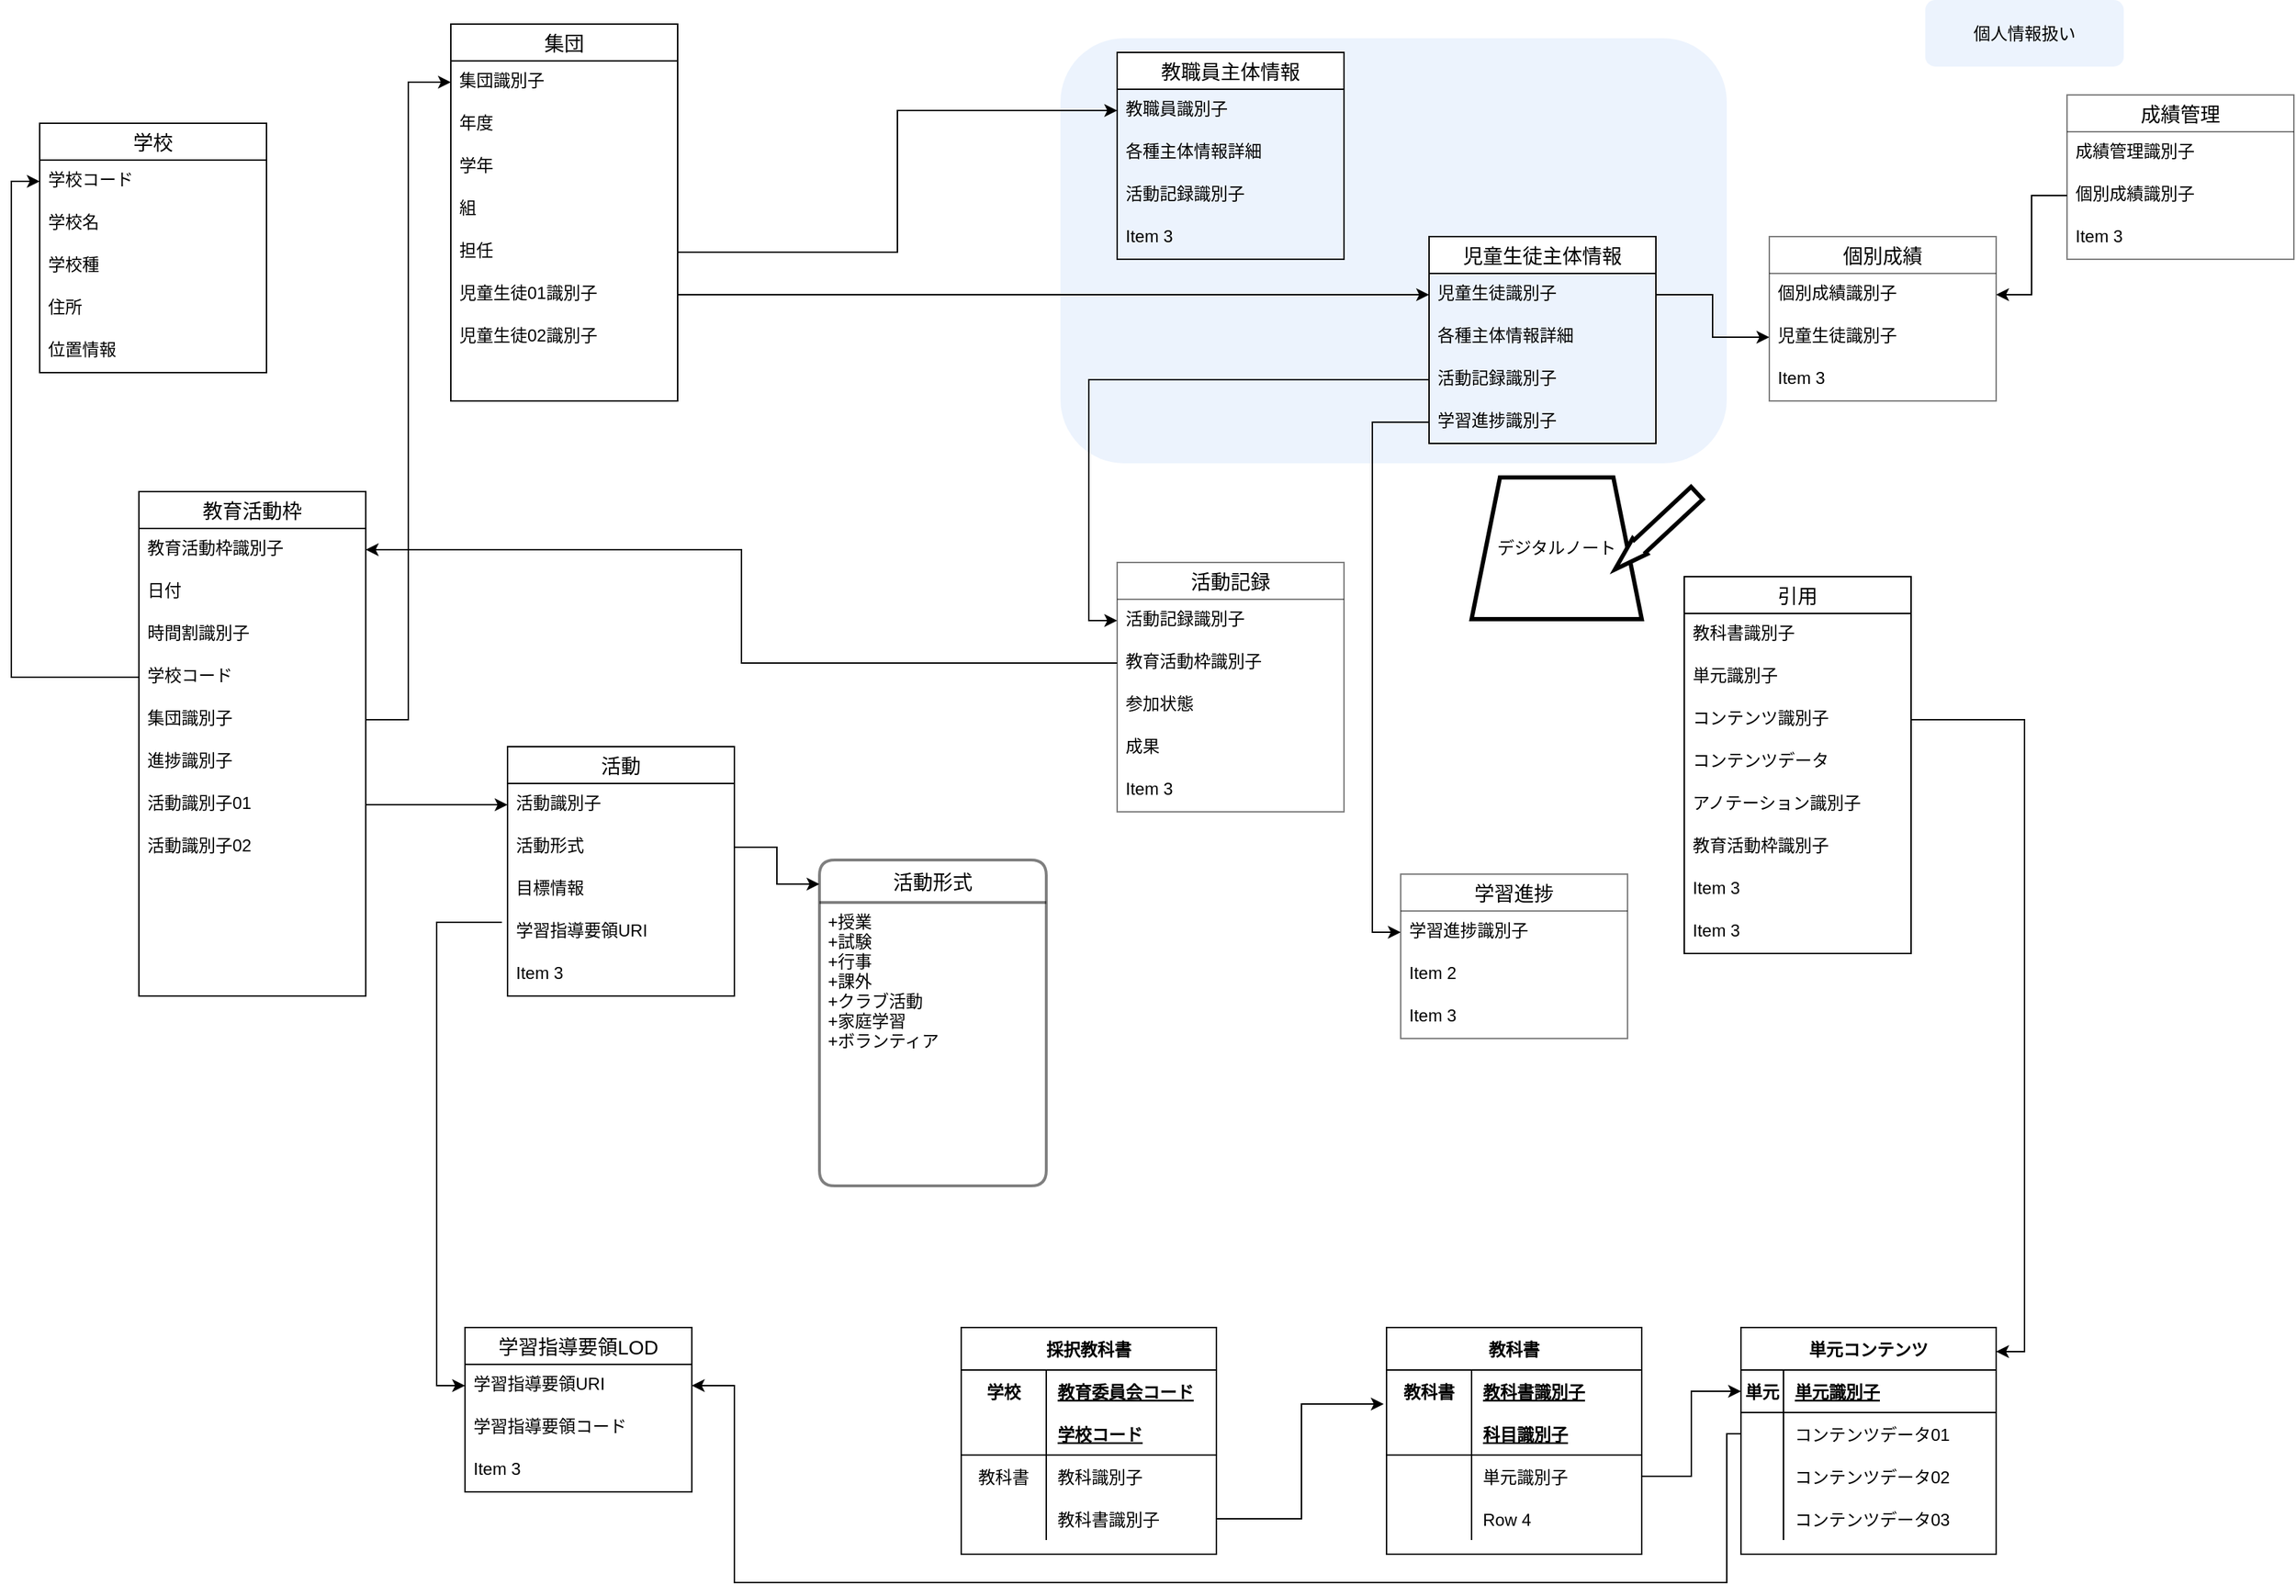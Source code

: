 <mxfile version="20.3.0" type="github">
  <diagram id="XsylWkH_Sm-i_WOEch05" name="ページ1">
    <mxGraphModel dx="1592" dy="1227" grid="1" gridSize="10" guides="1" tooltips="1" connect="1" arrows="1" fold="1" page="1" pageScale="1" pageWidth="1654" pageHeight="1169" math="0" shadow="0">
      <root>
        <mxCell id="0" />
        <mxCell id="1" parent="0" />
        <mxCell id="31BuxBrJje0oFWG_Z4OH-53" value="" style="rounded=1;whiteSpace=wrap;html=1;fillColor=#dae8fc;strokeColor=none;opacity=50;" vertex="1" parent="1">
          <mxGeometry x="770" y="50" width="470" height="300" as="geometry" />
        </mxCell>
        <mxCell id="937iQ2gGSX9IhuSpnDY0-1" value="教育活動枠" style="swimlane;fontStyle=0;childLayout=stackLayout;horizontal=1;startSize=26;horizontalStack=0;resizeParent=1;resizeParentMax=0;resizeLast=0;collapsible=1;marginBottom=0;align=center;fontSize=14;" parent="1" vertex="1">
          <mxGeometry x="120" y="370" width="160" height="356" as="geometry" />
        </mxCell>
        <mxCell id="937iQ2gGSX9IhuSpnDY0-2" value="教育活動枠識別子" style="text;strokeColor=none;fillColor=none;spacingLeft=4;spacingRight=4;overflow=hidden;rotatable=0;points=[[0,0.5],[1,0.5]];portConstraint=eastwest;fontSize=12;" parent="937iQ2gGSX9IhuSpnDY0-1" vertex="1">
          <mxGeometry y="26" width="160" height="30" as="geometry" />
        </mxCell>
        <mxCell id="937iQ2gGSX9IhuSpnDY0-3" value="日付" style="text;strokeColor=none;fillColor=none;spacingLeft=4;spacingRight=4;overflow=hidden;rotatable=0;points=[[0,0.5],[1,0.5]];portConstraint=eastwest;fontSize=12;" parent="937iQ2gGSX9IhuSpnDY0-1" vertex="1">
          <mxGeometry y="56" width="160" height="30" as="geometry" />
        </mxCell>
        <mxCell id="937iQ2gGSX9IhuSpnDY0-4" value="時間割識別子" style="text;strokeColor=none;fillColor=none;spacingLeft=4;spacingRight=4;overflow=hidden;rotatable=0;points=[[0,0.5],[1,0.5]];portConstraint=eastwest;fontSize=12;" parent="937iQ2gGSX9IhuSpnDY0-1" vertex="1">
          <mxGeometry y="86" width="160" height="30" as="geometry" />
        </mxCell>
        <mxCell id="937iQ2gGSX9IhuSpnDY0-5" value="学校コード" style="text;strokeColor=none;fillColor=none;spacingLeft=4;spacingRight=4;overflow=hidden;rotatable=0;points=[[0,0.5],[1,0.5]];portConstraint=eastwest;fontSize=12;" parent="937iQ2gGSX9IhuSpnDY0-1" vertex="1">
          <mxGeometry y="116" width="160" height="30" as="geometry" />
        </mxCell>
        <mxCell id="937iQ2gGSX9IhuSpnDY0-13" value="集団識別子" style="text;strokeColor=none;fillColor=none;spacingLeft=4;spacingRight=4;overflow=hidden;rotatable=0;points=[[0,0.5],[1,0.5]];portConstraint=eastwest;fontSize=12;" parent="937iQ2gGSX9IhuSpnDY0-1" vertex="1">
          <mxGeometry y="146" width="160" height="30" as="geometry" />
        </mxCell>
        <mxCell id="937iQ2gGSX9IhuSpnDY0-12" value="進捗識別子" style="text;strokeColor=none;fillColor=none;spacingLeft=4;spacingRight=4;overflow=hidden;rotatable=0;points=[[0,0.5],[1,0.5]];portConstraint=eastwest;fontSize=12;" parent="937iQ2gGSX9IhuSpnDY0-1" vertex="1">
          <mxGeometry y="176" width="160" height="30" as="geometry" />
        </mxCell>
        <mxCell id="937iQ2gGSX9IhuSpnDY0-11" value="活動識別子01" style="text;strokeColor=none;fillColor=none;spacingLeft=4;spacingRight=4;overflow=hidden;rotatable=0;points=[[0,0.5],[1,0.5]];portConstraint=eastwest;fontSize=12;" parent="937iQ2gGSX9IhuSpnDY0-1" vertex="1">
          <mxGeometry y="206" width="160" height="30" as="geometry" />
        </mxCell>
        <mxCell id="937iQ2gGSX9IhuSpnDY0-9" value="活動識別子02" style="text;strokeColor=none;fillColor=none;spacingLeft=4;spacingRight=4;overflow=hidden;rotatable=0;points=[[0,0.5],[1,0.5]];portConstraint=eastwest;fontSize=12;" parent="937iQ2gGSX9IhuSpnDY0-1" vertex="1">
          <mxGeometry y="236" width="160" height="30" as="geometry" />
        </mxCell>
        <mxCell id="937iQ2gGSX9IhuSpnDY0-8" style="text;strokeColor=none;fillColor=none;spacingLeft=4;spacingRight=4;overflow=hidden;rotatable=0;points=[[0,0.5],[1,0.5]];portConstraint=eastwest;fontSize=12;" parent="937iQ2gGSX9IhuSpnDY0-1" vertex="1">
          <mxGeometry y="266" width="160" height="30" as="geometry" />
        </mxCell>
        <mxCell id="937iQ2gGSX9IhuSpnDY0-7" style="text;strokeColor=none;fillColor=none;spacingLeft=4;spacingRight=4;overflow=hidden;rotatable=0;points=[[0,0.5],[1,0.5]];portConstraint=eastwest;fontSize=12;" parent="937iQ2gGSX9IhuSpnDY0-1" vertex="1">
          <mxGeometry y="296" width="160" height="30" as="geometry" />
        </mxCell>
        <mxCell id="937iQ2gGSX9IhuSpnDY0-6" style="text;strokeColor=none;fillColor=none;spacingLeft=4;spacingRight=4;overflow=hidden;rotatable=0;points=[[0,0.5],[1,0.5]];portConstraint=eastwest;fontSize=12;" parent="937iQ2gGSX9IhuSpnDY0-1" vertex="1">
          <mxGeometry y="326" width="160" height="30" as="geometry" />
        </mxCell>
        <mxCell id="OaZUWcq_WelUGl5zhzev-1" value="集団" style="swimlane;fontStyle=0;childLayout=stackLayout;horizontal=1;startSize=26;horizontalStack=0;resizeParent=1;resizeParentMax=0;resizeLast=0;collapsible=1;marginBottom=0;align=center;fontSize=14;" parent="1" vertex="1">
          <mxGeometry x="340" y="40" width="160" height="266" as="geometry" />
        </mxCell>
        <mxCell id="OaZUWcq_WelUGl5zhzev-2" value="集団識別子" style="text;strokeColor=none;fillColor=none;spacingLeft=4;spacingRight=4;overflow=hidden;rotatable=0;points=[[0,0.5],[1,0.5]];portConstraint=eastwest;fontSize=12;" parent="OaZUWcq_WelUGl5zhzev-1" vertex="1">
          <mxGeometry y="26" width="160" height="30" as="geometry" />
        </mxCell>
        <mxCell id="OaZUWcq_WelUGl5zhzev-3" value="年度" style="text;strokeColor=none;fillColor=none;spacingLeft=4;spacingRight=4;overflow=hidden;rotatable=0;points=[[0,0.5],[1,0.5]];portConstraint=eastwest;fontSize=12;" parent="OaZUWcq_WelUGl5zhzev-1" vertex="1">
          <mxGeometry y="56" width="160" height="30" as="geometry" />
        </mxCell>
        <mxCell id="OaZUWcq_WelUGl5zhzev-4" value="学年" style="text;strokeColor=none;fillColor=none;spacingLeft=4;spacingRight=4;overflow=hidden;rotatable=0;points=[[0,0.5],[1,0.5]];portConstraint=eastwest;fontSize=12;" parent="OaZUWcq_WelUGl5zhzev-1" vertex="1">
          <mxGeometry y="86" width="160" height="30" as="geometry" />
        </mxCell>
        <mxCell id="OaZUWcq_WelUGl5zhzev-6" value="組" style="text;strokeColor=none;fillColor=none;spacingLeft=4;spacingRight=4;overflow=hidden;rotatable=0;points=[[0,0.5],[1,0.5]];portConstraint=eastwest;fontSize=12;" parent="OaZUWcq_WelUGl5zhzev-1" vertex="1">
          <mxGeometry y="116" width="160" height="30" as="geometry" />
        </mxCell>
        <mxCell id="OaZUWcq_WelUGl5zhzev-7" value="担任" style="text;strokeColor=none;fillColor=none;spacingLeft=4;spacingRight=4;overflow=hidden;rotatable=0;points=[[0,0.5],[1,0.5]];portConstraint=eastwest;fontSize=12;" parent="OaZUWcq_WelUGl5zhzev-1" vertex="1">
          <mxGeometry y="146" width="160" height="30" as="geometry" />
        </mxCell>
        <mxCell id="OaZUWcq_WelUGl5zhzev-8" value="児童生徒01識別子" style="text;strokeColor=none;fillColor=none;spacingLeft=4;spacingRight=4;overflow=hidden;rotatable=0;points=[[0,0.5],[1,0.5]];portConstraint=eastwest;fontSize=12;" parent="OaZUWcq_WelUGl5zhzev-1" vertex="1">
          <mxGeometry y="176" width="160" height="30" as="geometry" />
        </mxCell>
        <mxCell id="OaZUWcq_WelUGl5zhzev-9" value="児童生徒02識別子" style="text;strokeColor=none;fillColor=none;spacingLeft=4;spacingRight=4;overflow=hidden;rotatable=0;points=[[0,0.5],[1,0.5]];portConstraint=eastwest;fontSize=12;" parent="OaZUWcq_WelUGl5zhzev-1" vertex="1">
          <mxGeometry y="206" width="160" height="30" as="geometry" />
        </mxCell>
        <mxCell id="OaZUWcq_WelUGl5zhzev-10" style="text;strokeColor=none;fillColor=none;spacingLeft=4;spacingRight=4;overflow=hidden;rotatable=0;points=[[0,0.5],[1,0.5]];portConstraint=eastwest;fontSize=12;" parent="OaZUWcq_WelUGl5zhzev-1" vertex="1">
          <mxGeometry y="236" width="160" height="30" as="geometry" />
        </mxCell>
        <mxCell id="OaZUWcq_WelUGl5zhzev-5" style="edgeStyle=orthogonalEdgeStyle;rounded=0;orthogonalLoop=1;jettySize=auto;html=1;entryX=0;entryY=0.5;entryDx=0;entryDy=0;" parent="1" source="937iQ2gGSX9IhuSpnDY0-13" target="OaZUWcq_WelUGl5zhzev-2" edge="1">
          <mxGeometry relative="1" as="geometry">
            <mxPoint x="390" y="330" as="targetPoint" />
          </mxGeometry>
        </mxCell>
        <mxCell id="OaZUWcq_WelUGl5zhzev-11" value="児童生徒主体情報" style="swimlane;fontStyle=0;childLayout=stackLayout;horizontal=1;startSize=26;horizontalStack=0;resizeParent=1;resizeParentMax=0;resizeLast=0;collapsible=1;marginBottom=0;align=center;fontSize=14;" parent="1" vertex="1">
          <mxGeometry x="1030" y="190" width="160" height="146" as="geometry" />
        </mxCell>
        <mxCell id="OaZUWcq_WelUGl5zhzev-12" value="児童生徒識別子" style="text;strokeColor=none;fillColor=none;spacingLeft=4;spacingRight=4;overflow=hidden;rotatable=0;points=[[0,0.5],[1,0.5]];portConstraint=eastwest;fontSize=12;" parent="OaZUWcq_WelUGl5zhzev-11" vertex="1">
          <mxGeometry y="26" width="160" height="30" as="geometry" />
        </mxCell>
        <mxCell id="OaZUWcq_WelUGl5zhzev-14" value="各種主体情報詳細" style="text;strokeColor=none;fillColor=none;spacingLeft=4;spacingRight=4;overflow=hidden;rotatable=0;points=[[0,0.5],[1,0.5]];portConstraint=eastwest;fontSize=12;" parent="OaZUWcq_WelUGl5zhzev-11" vertex="1">
          <mxGeometry y="56" width="160" height="30" as="geometry" />
        </mxCell>
        <mxCell id="OaZUWcq_WelUGl5zhzev-13" value="活動記録識別子" style="text;strokeColor=none;fillColor=none;spacingLeft=4;spacingRight=4;overflow=hidden;rotatable=0;points=[[0,0.5],[1,0.5]];portConstraint=eastwest;fontSize=12;" parent="OaZUWcq_WelUGl5zhzev-11" vertex="1">
          <mxGeometry y="86" width="160" height="30" as="geometry" />
        </mxCell>
        <mxCell id="31BuxBrJje0oFWG_Z4OH-65" value="学習進捗識別子" style="text;strokeColor=none;fillColor=none;spacingLeft=4;spacingRight=4;overflow=hidden;rotatable=0;points=[[0,0.5],[1,0.5]];portConstraint=eastwest;fontSize=12;" vertex="1" parent="OaZUWcq_WelUGl5zhzev-11">
          <mxGeometry y="116" width="160" height="30" as="geometry" />
        </mxCell>
        <mxCell id="OaZUWcq_WelUGl5zhzev-16" value="教職員主体情報" style="swimlane;fontStyle=0;childLayout=stackLayout;horizontal=1;startSize=26;horizontalStack=0;resizeParent=1;resizeParentMax=0;resizeLast=0;collapsible=1;marginBottom=0;align=center;fontSize=14;" parent="1" vertex="1">
          <mxGeometry x="810" y="60" width="160" height="146" as="geometry" />
        </mxCell>
        <mxCell id="OaZUWcq_WelUGl5zhzev-17" value="教職員識別子" style="text;strokeColor=none;fillColor=none;spacingLeft=4;spacingRight=4;overflow=hidden;rotatable=0;points=[[0,0.5],[1,0.5]];portConstraint=eastwest;fontSize=12;" parent="OaZUWcq_WelUGl5zhzev-16" vertex="1">
          <mxGeometry y="26" width="160" height="30" as="geometry" />
        </mxCell>
        <mxCell id="OaZUWcq_WelUGl5zhzev-18" value="各種主体情報詳細" style="text;strokeColor=none;fillColor=none;spacingLeft=4;spacingRight=4;overflow=hidden;rotatable=0;points=[[0,0.5],[1,0.5]];portConstraint=eastwest;fontSize=12;" parent="OaZUWcq_WelUGl5zhzev-16" vertex="1">
          <mxGeometry y="56" width="160" height="30" as="geometry" />
        </mxCell>
        <mxCell id="31BuxBrJje0oFWG_Z4OH-64" value="活動記録識別子" style="text;strokeColor=none;fillColor=none;spacingLeft=4;spacingRight=4;overflow=hidden;rotatable=0;points=[[0,0.5],[1,0.5]];portConstraint=eastwest;fontSize=12;" vertex="1" parent="OaZUWcq_WelUGl5zhzev-16">
          <mxGeometry y="86" width="160" height="30" as="geometry" />
        </mxCell>
        <mxCell id="OaZUWcq_WelUGl5zhzev-19" value="Item 3" style="text;strokeColor=none;fillColor=none;spacingLeft=4;spacingRight=4;overflow=hidden;rotatable=0;points=[[0,0.5],[1,0.5]];portConstraint=eastwest;fontSize=12;" parent="OaZUWcq_WelUGl5zhzev-16" vertex="1">
          <mxGeometry y="116" width="160" height="30" as="geometry" />
        </mxCell>
        <mxCell id="OaZUWcq_WelUGl5zhzev-21" style="edgeStyle=orthogonalEdgeStyle;rounded=0;orthogonalLoop=1;jettySize=auto;html=1;entryX=0;entryY=0.5;entryDx=0;entryDy=0;" parent="1" source="OaZUWcq_WelUGl5zhzev-7" target="OaZUWcq_WelUGl5zhzev-17" edge="1">
          <mxGeometry relative="1" as="geometry" />
        </mxCell>
        <mxCell id="OaZUWcq_WelUGl5zhzev-22" style="edgeStyle=orthogonalEdgeStyle;rounded=0;orthogonalLoop=1;jettySize=auto;html=1;entryX=0;entryY=0.5;entryDx=0;entryDy=0;" parent="1" source="OaZUWcq_WelUGl5zhzev-8" target="OaZUWcq_WelUGl5zhzev-12" edge="1">
          <mxGeometry relative="1" as="geometry" />
        </mxCell>
        <mxCell id="OaZUWcq_WelUGl5zhzev-43" value="採択教科書" style="shape=table;startSize=30;container=1;collapsible=1;childLayout=tableLayout;fixedRows=1;rowLines=0;fontStyle=1;align=center;resizeLast=1;" parent="1" vertex="1">
          <mxGeometry x="700" y="960" width="180" height="160" as="geometry" />
        </mxCell>
        <mxCell id="OaZUWcq_WelUGl5zhzev-44" value="" style="shape=tableRow;horizontal=0;startSize=0;swimlaneHead=0;swimlaneBody=0;fillColor=none;collapsible=0;dropTarget=0;points=[[0,0.5],[1,0.5]];portConstraint=eastwest;top=0;left=0;right=0;bottom=0;" parent="OaZUWcq_WelUGl5zhzev-43" vertex="1">
          <mxGeometry y="30" width="180" height="30" as="geometry" />
        </mxCell>
        <mxCell id="OaZUWcq_WelUGl5zhzev-45" value="学校" style="shape=partialRectangle;connectable=0;fillColor=none;top=0;left=0;bottom=0;right=0;fontStyle=1;overflow=hidden;" parent="OaZUWcq_WelUGl5zhzev-44" vertex="1">
          <mxGeometry width="60" height="30" as="geometry">
            <mxRectangle width="60" height="30" as="alternateBounds" />
          </mxGeometry>
        </mxCell>
        <mxCell id="OaZUWcq_WelUGl5zhzev-46" value="教育委員会コード" style="shape=partialRectangle;connectable=0;fillColor=none;top=0;left=0;bottom=0;right=0;align=left;spacingLeft=6;fontStyle=5;overflow=hidden;" parent="OaZUWcq_WelUGl5zhzev-44" vertex="1">
          <mxGeometry x="60" width="120" height="30" as="geometry">
            <mxRectangle width="120" height="30" as="alternateBounds" />
          </mxGeometry>
        </mxCell>
        <mxCell id="OaZUWcq_WelUGl5zhzev-47" value="" style="shape=tableRow;horizontal=0;startSize=0;swimlaneHead=0;swimlaneBody=0;fillColor=none;collapsible=0;dropTarget=0;points=[[0,0.5],[1,0.5]];portConstraint=eastwest;top=0;left=0;right=0;bottom=1;" parent="OaZUWcq_WelUGl5zhzev-43" vertex="1">
          <mxGeometry y="60" width="180" height="30" as="geometry" />
        </mxCell>
        <mxCell id="OaZUWcq_WelUGl5zhzev-48" value="" style="shape=partialRectangle;connectable=0;fillColor=none;top=0;left=0;bottom=0;right=0;fontStyle=1;overflow=hidden;" parent="OaZUWcq_WelUGl5zhzev-47" vertex="1">
          <mxGeometry width="60" height="30" as="geometry">
            <mxRectangle width="60" height="30" as="alternateBounds" />
          </mxGeometry>
        </mxCell>
        <mxCell id="OaZUWcq_WelUGl5zhzev-49" value="学校コード" style="shape=partialRectangle;connectable=0;fillColor=none;top=0;left=0;bottom=0;right=0;align=left;spacingLeft=6;fontStyle=5;overflow=hidden;" parent="OaZUWcq_WelUGl5zhzev-47" vertex="1">
          <mxGeometry x="60" width="120" height="30" as="geometry">
            <mxRectangle width="120" height="30" as="alternateBounds" />
          </mxGeometry>
        </mxCell>
        <mxCell id="OaZUWcq_WelUGl5zhzev-50" value="" style="shape=tableRow;horizontal=0;startSize=0;swimlaneHead=0;swimlaneBody=0;fillColor=none;collapsible=0;dropTarget=0;points=[[0,0.5],[1,0.5]];portConstraint=eastwest;top=0;left=0;right=0;bottom=0;" parent="OaZUWcq_WelUGl5zhzev-43" vertex="1">
          <mxGeometry y="90" width="180" height="30" as="geometry" />
        </mxCell>
        <mxCell id="OaZUWcq_WelUGl5zhzev-51" value="教科書" style="shape=partialRectangle;connectable=0;fillColor=none;top=0;left=0;bottom=0;right=0;editable=1;overflow=hidden;" parent="OaZUWcq_WelUGl5zhzev-50" vertex="1">
          <mxGeometry width="60" height="30" as="geometry">
            <mxRectangle width="60" height="30" as="alternateBounds" />
          </mxGeometry>
        </mxCell>
        <mxCell id="OaZUWcq_WelUGl5zhzev-52" value="教科識別子" style="shape=partialRectangle;connectable=0;fillColor=none;top=0;left=0;bottom=0;right=0;align=left;spacingLeft=6;overflow=hidden;" parent="OaZUWcq_WelUGl5zhzev-50" vertex="1">
          <mxGeometry x="60" width="120" height="30" as="geometry">
            <mxRectangle width="120" height="30" as="alternateBounds" />
          </mxGeometry>
        </mxCell>
        <mxCell id="OaZUWcq_WelUGl5zhzev-53" value="" style="shape=tableRow;horizontal=0;startSize=0;swimlaneHead=0;swimlaneBody=0;fillColor=none;collapsible=0;dropTarget=0;points=[[0,0.5],[1,0.5]];portConstraint=eastwest;top=0;left=0;right=0;bottom=0;" parent="OaZUWcq_WelUGl5zhzev-43" vertex="1">
          <mxGeometry y="120" width="180" height="30" as="geometry" />
        </mxCell>
        <mxCell id="OaZUWcq_WelUGl5zhzev-54" value="" style="shape=partialRectangle;connectable=0;fillColor=none;top=0;left=0;bottom=0;right=0;editable=1;overflow=hidden;" parent="OaZUWcq_WelUGl5zhzev-53" vertex="1">
          <mxGeometry width="60" height="30" as="geometry">
            <mxRectangle width="60" height="30" as="alternateBounds" />
          </mxGeometry>
        </mxCell>
        <mxCell id="OaZUWcq_WelUGl5zhzev-55" value="教科書識別子" style="shape=partialRectangle;connectable=0;fillColor=none;top=0;left=0;bottom=0;right=0;align=left;spacingLeft=6;overflow=hidden;" parent="OaZUWcq_WelUGl5zhzev-53" vertex="1">
          <mxGeometry x="60" width="120" height="30" as="geometry">
            <mxRectangle width="120" height="30" as="alternateBounds" />
          </mxGeometry>
        </mxCell>
        <mxCell id="OaZUWcq_WelUGl5zhzev-56" value="学習指導要領LOD" style="swimlane;fontStyle=0;childLayout=stackLayout;horizontal=1;startSize=26;horizontalStack=0;resizeParent=1;resizeParentMax=0;resizeLast=0;collapsible=1;marginBottom=0;align=center;fontSize=14;" parent="1" vertex="1">
          <mxGeometry x="350" y="960" width="160" height="116" as="geometry" />
        </mxCell>
        <mxCell id="OaZUWcq_WelUGl5zhzev-57" value="学習指導要領URI" style="text;strokeColor=none;fillColor=none;spacingLeft=4;spacingRight=4;overflow=hidden;rotatable=0;points=[[0,0.5],[1,0.5]];portConstraint=eastwest;fontSize=12;" parent="OaZUWcq_WelUGl5zhzev-56" vertex="1">
          <mxGeometry y="26" width="160" height="30" as="geometry" />
        </mxCell>
        <mxCell id="OaZUWcq_WelUGl5zhzev-58" value="学習指導要領コード" style="text;strokeColor=none;fillColor=none;spacingLeft=4;spacingRight=4;overflow=hidden;rotatable=0;points=[[0,0.5],[1,0.5]];portConstraint=eastwest;fontSize=12;" parent="OaZUWcq_WelUGl5zhzev-56" vertex="1">
          <mxGeometry y="56" width="160" height="30" as="geometry" />
        </mxCell>
        <mxCell id="OaZUWcq_WelUGl5zhzev-59" value="Item 3" style="text;strokeColor=none;fillColor=none;spacingLeft=4;spacingRight=4;overflow=hidden;rotatable=0;points=[[0,0.5],[1,0.5]];portConstraint=eastwest;fontSize=12;" parent="OaZUWcq_WelUGl5zhzev-56" vertex="1">
          <mxGeometry y="86" width="160" height="30" as="geometry" />
        </mxCell>
        <mxCell id="OaZUWcq_WelUGl5zhzev-60" value="学校" style="swimlane;fontStyle=0;childLayout=stackLayout;horizontal=1;startSize=26;horizontalStack=0;resizeParent=1;resizeParentMax=0;resizeLast=0;collapsible=1;marginBottom=0;align=center;fontSize=14;" parent="1" vertex="1">
          <mxGeometry x="50" y="110" width="160" height="176" as="geometry" />
        </mxCell>
        <mxCell id="OaZUWcq_WelUGl5zhzev-61" value="学校コード" style="text;strokeColor=none;fillColor=none;spacingLeft=4;spacingRight=4;overflow=hidden;rotatable=0;points=[[0,0.5],[1,0.5]];portConstraint=eastwest;fontSize=12;" parent="OaZUWcq_WelUGl5zhzev-60" vertex="1">
          <mxGeometry y="26" width="160" height="30" as="geometry" />
        </mxCell>
        <mxCell id="OaZUWcq_WelUGl5zhzev-62" value="学校名" style="text;strokeColor=none;fillColor=none;spacingLeft=4;spacingRight=4;overflow=hidden;rotatable=0;points=[[0,0.5],[1,0.5]];portConstraint=eastwest;fontSize=12;" parent="OaZUWcq_WelUGl5zhzev-60" vertex="1">
          <mxGeometry y="56" width="160" height="30" as="geometry" />
        </mxCell>
        <mxCell id="OaZUWcq_WelUGl5zhzev-63" value="学校種" style="text;strokeColor=none;fillColor=none;spacingLeft=4;spacingRight=4;overflow=hidden;rotatable=0;points=[[0,0.5],[1,0.5]];portConstraint=eastwest;fontSize=12;" parent="OaZUWcq_WelUGl5zhzev-60" vertex="1">
          <mxGeometry y="86" width="160" height="30" as="geometry" />
        </mxCell>
        <mxCell id="OaZUWcq_WelUGl5zhzev-64" value="住所" style="text;strokeColor=none;fillColor=none;spacingLeft=4;spacingRight=4;overflow=hidden;rotatable=0;points=[[0,0.5],[1,0.5]];portConstraint=eastwest;fontSize=12;" parent="OaZUWcq_WelUGl5zhzev-60" vertex="1">
          <mxGeometry y="116" width="160" height="30" as="geometry" />
        </mxCell>
        <mxCell id="OaZUWcq_WelUGl5zhzev-65" value="位置情報" style="text;strokeColor=none;fillColor=none;spacingLeft=4;spacingRight=4;overflow=hidden;rotatable=0;points=[[0,0.5],[1,0.5]];portConstraint=eastwest;fontSize=12;" parent="OaZUWcq_WelUGl5zhzev-60" vertex="1">
          <mxGeometry y="146" width="160" height="30" as="geometry" />
        </mxCell>
        <mxCell id="OaZUWcq_WelUGl5zhzev-66" style="edgeStyle=orthogonalEdgeStyle;rounded=0;orthogonalLoop=1;jettySize=auto;html=1;entryX=0;entryY=0.5;entryDx=0;entryDy=0;" parent="1" source="937iQ2gGSX9IhuSpnDY0-5" target="OaZUWcq_WelUGl5zhzev-61" edge="1">
          <mxGeometry relative="1" as="geometry" />
        </mxCell>
        <mxCell id="OaZUWcq_WelUGl5zhzev-67" style="edgeStyle=orthogonalEdgeStyle;rounded=0;orthogonalLoop=1;jettySize=auto;html=1;entryX=0;entryY=0.5;entryDx=0;entryDy=0;exitX=-0.025;exitY=0.267;exitDx=0;exitDy=0;exitPerimeter=0;" parent="1" source="31BuxBrJje0oFWG_Z4OH-77" target="OaZUWcq_WelUGl5zhzev-57" edge="1">
          <mxGeometry relative="1" as="geometry" />
        </mxCell>
        <mxCell id="OaZUWcq_WelUGl5zhzev-69" value="デジタルノート" style="shape=trapezoid;perimeter=trapezoidPerimeter;whiteSpace=wrap;html=1;fixedSize=1;strokeWidth=3;" parent="1" vertex="1">
          <mxGeometry x="1060" y="360" width="120" height="100" as="geometry" />
        </mxCell>
        <mxCell id="OaZUWcq_WelUGl5zhzev-70" value="" style="shape=flexArrow;endArrow=classic;html=1;rounded=0;endWidth=0;endSize=7.025;strokeWidth=3;fillColor=default;" parent="1" edge="1">
          <mxGeometry width="50" height="50" relative="1" as="geometry">
            <mxPoint x="1220" y="370" as="sourcePoint" />
            <mxPoint x="1160" y="426" as="targetPoint" />
          </mxGeometry>
        </mxCell>
        <mxCell id="OaZUWcq_WelUGl5zhzev-71" value="活動" style="swimlane;fontStyle=0;childLayout=stackLayout;horizontal=1;startSize=26;horizontalStack=0;resizeParent=1;resizeParentMax=0;resizeLast=0;collapsible=1;marginBottom=0;align=center;fontSize=14;strokeWidth=1;" parent="1" vertex="1">
          <mxGeometry x="380" y="550" width="160" height="176" as="geometry" />
        </mxCell>
        <mxCell id="OaZUWcq_WelUGl5zhzev-72" value="活動識別子" style="text;strokeColor=none;fillColor=none;spacingLeft=4;spacingRight=4;overflow=hidden;rotatable=0;points=[[0,0.5],[1,0.5]];portConstraint=eastwest;fontSize=12;strokeWidth=3;" parent="OaZUWcq_WelUGl5zhzev-71" vertex="1">
          <mxGeometry y="26" width="160" height="30" as="geometry" />
        </mxCell>
        <mxCell id="OaZUWcq_WelUGl5zhzev-73" value="活動形式" style="text;strokeColor=none;fillColor=none;spacingLeft=4;spacingRight=4;overflow=hidden;rotatable=0;points=[[0,0.5],[1,0.5]];portConstraint=eastwest;fontSize=12;strokeWidth=3;" parent="OaZUWcq_WelUGl5zhzev-71" vertex="1">
          <mxGeometry y="56" width="160" height="30" as="geometry" />
        </mxCell>
        <mxCell id="OaZUWcq_WelUGl5zhzev-74" value="目標情報" style="text;strokeColor=none;fillColor=none;spacingLeft=4;spacingRight=4;overflow=hidden;rotatable=0;points=[[0,0.5],[1,0.5]];portConstraint=eastwest;fontSize=12;strokeWidth=3;" parent="OaZUWcq_WelUGl5zhzev-71" vertex="1">
          <mxGeometry y="86" width="160" height="30" as="geometry" />
        </mxCell>
        <mxCell id="31BuxBrJje0oFWG_Z4OH-77" value="学習指導要領URI&#xa;" style="text;strokeColor=none;fillColor=none;spacingLeft=4;spacingRight=4;overflow=hidden;rotatable=0;points=[[0,0.5],[1,0.5]];portConstraint=eastwest;fontSize=12;strokeWidth=3;" vertex="1" parent="OaZUWcq_WelUGl5zhzev-71">
          <mxGeometry y="116" width="160" height="30" as="geometry" />
        </mxCell>
        <mxCell id="31BuxBrJje0oFWG_Z4OH-78" value="Item 3" style="text;strokeColor=none;fillColor=none;spacingLeft=4;spacingRight=4;overflow=hidden;rotatable=0;points=[[0,0.5],[1,0.5]];portConstraint=eastwest;fontSize=12;strokeWidth=3;" vertex="1" parent="OaZUWcq_WelUGl5zhzev-71">
          <mxGeometry y="146" width="160" height="30" as="geometry" />
        </mxCell>
        <mxCell id="31BuxBrJje0oFWG_Z4OH-2" style="edgeStyle=orthogonalEdgeStyle;rounded=0;orthogonalLoop=1;jettySize=auto;html=1;entryX=0;entryY=0.5;entryDx=0;entryDy=0;" edge="1" parent="1" source="937iQ2gGSX9IhuSpnDY0-11" target="OaZUWcq_WelUGl5zhzev-72">
          <mxGeometry relative="1" as="geometry" />
        </mxCell>
        <mxCell id="31BuxBrJje0oFWG_Z4OH-16" value="教科書" style="shape=table;startSize=30;container=1;collapsible=1;childLayout=tableLayout;fixedRows=1;rowLines=0;fontStyle=1;align=center;resizeLast=1;" vertex="1" parent="1">
          <mxGeometry x="1000" y="960" width="180" height="160" as="geometry" />
        </mxCell>
        <mxCell id="31BuxBrJje0oFWG_Z4OH-17" value="" style="shape=tableRow;horizontal=0;startSize=0;swimlaneHead=0;swimlaneBody=0;fillColor=none;collapsible=0;dropTarget=0;points=[[0,0.5],[1,0.5]];portConstraint=eastwest;top=0;left=0;right=0;bottom=0;" vertex="1" parent="31BuxBrJje0oFWG_Z4OH-16">
          <mxGeometry y="30" width="180" height="30" as="geometry" />
        </mxCell>
        <mxCell id="31BuxBrJje0oFWG_Z4OH-18" value="教科書" style="shape=partialRectangle;connectable=0;fillColor=none;top=0;left=0;bottom=0;right=0;fontStyle=1;overflow=hidden;" vertex="1" parent="31BuxBrJje0oFWG_Z4OH-17">
          <mxGeometry width="60" height="30" as="geometry">
            <mxRectangle width="60" height="30" as="alternateBounds" />
          </mxGeometry>
        </mxCell>
        <mxCell id="31BuxBrJje0oFWG_Z4OH-19" value="教科書識別子" style="shape=partialRectangle;connectable=0;fillColor=none;top=0;left=0;bottom=0;right=0;align=left;spacingLeft=6;fontStyle=5;overflow=hidden;" vertex="1" parent="31BuxBrJje0oFWG_Z4OH-17">
          <mxGeometry x="60" width="120" height="30" as="geometry">
            <mxRectangle width="120" height="30" as="alternateBounds" />
          </mxGeometry>
        </mxCell>
        <mxCell id="31BuxBrJje0oFWG_Z4OH-20" value="" style="shape=tableRow;horizontal=0;startSize=0;swimlaneHead=0;swimlaneBody=0;fillColor=none;collapsible=0;dropTarget=0;points=[[0,0.5],[1,0.5]];portConstraint=eastwest;top=0;left=0;right=0;bottom=1;" vertex="1" parent="31BuxBrJje0oFWG_Z4OH-16">
          <mxGeometry y="60" width="180" height="30" as="geometry" />
        </mxCell>
        <mxCell id="31BuxBrJje0oFWG_Z4OH-21" value="" style="shape=partialRectangle;connectable=0;fillColor=none;top=0;left=0;bottom=0;right=0;fontStyle=1;overflow=hidden;" vertex="1" parent="31BuxBrJje0oFWG_Z4OH-20">
          <mxGeometry width="60" height="30" as="geometry">
            <mxRectangle width="60" height="30" as="alternateBounds" />
          </mxGeometry>
        </mxCell>
        <mxCell id="31BuxBrJje0oFWG_Z4OH-22" value="科目識別子" style="shape=partialRectangle;connectable=0;fillColor=none;top=0;left=0;bottom=0;right=0;align=left;spacingLeft=6;fontStyle=5;overflow=hidden;" vertex="1" parent="31BuxBrJje0oFWG_Z4OH-20">
          <mxGeometry x="60" width="120" height="30" as="geometry">
            <mxRectangle width="120" height="30" as="alternateBounds" />
          </mxGeometry>
        </mxCell>
        <mxCell id="31BuxBrJje0oFWG_Z4OH-23" value="" style="shape=tableRow;horizontal=0;startSize=0;swimlaneHead=0;swimlaneBody=0;fillColor=none;collapsible=0;dropTarget=0;points=[[0,0.5],[1,0.5]];portConstraint=eastwest;top=0;left=0;right=0;bottom=0;" vertex="1" parent="31BuxBrJje0oFWG_Z4OH-16">
          <mxGeometry y="90" width="180" height="30" as="geometry" />
        </mxCell>
        <mxCell id="31BuxBrJje0oFWG_Z4OH-24" value="" style="shape=partialRectangle;connectable=0;fillColor=none;top=0;left=0;bottom=0;right=0;editable=1;overflow=hidden;" vertex="1" parent="31BuxBrJje0oFWG_Z4OH-23">
          <mxGeometry width="60" height="30" as="geometry">
            <mxRectangle width="60" height="30" as="alternateBounds" />
          </mxGeometry>
        </mxCell>
        <mxCell id="31BuxBrJje0oFWG_Z4OH-25" value="単元識別子" style="shape=partialRectangle;connectable=0;fillColor=none;top=0;left=0;bottom=0;right=0;align=left;spacingLeft=6;overflow=hidden;" vertex="1" parent="31BuxBrJje0oFWG_Z4OH-23">
          <mxGeometry x="60" width="120" height="30" as="geometry">
            <mxRectangle width="120" height="30" as="alternateBounds" />
          </mxGeometry>
        </mxCell>
        <mxCell id="31BuxBrJje0oFWG_Z4OH-26" value="" style="shape=tableRow;horizontal=0;startSize=0;swimlaneHead=0;swimlaneBody=0;fillColor=none;collapsible=0;dropTarget=0;points=[[0,0.5],[1,0.5]];portConstraint=eastwest;top=0;left=0;right=0;bottom=0;" vertex="1" parent="31BuxBrJje0oFWG_Z4OH-16">
          <mxGeometry y="120" width="180" height="30" as="geometry" />
        </mxCell>
        <mxCell id="31BuxBrJje0oFWG_Z4OH-27" value="" style="shape=partialRectangle;connectable=0;fillColor=none;top=0;left=0;bottom=0;right=0;editable=1;overflow=hidden;" vertex="1" parent="31BuxBrJje0oFWG_Z4OH-26">
          <mxGeometry width="60" height="30" as="geometry">
            <mxRectangle width="60" height="30" as="alternateBounds" />
          </mxGeometry>
        </mxCell>
        <mxCell id="31BuxBrJje0oFWG_Z4OH-28" value="Row 4" style="shape=partialRectangle;connectable=0;fillColor=none;top=0;left=0;bottom=0;right=0;align=left;spacingLeft=6;overflow=hidden;" vertex="1" parent="31BuxBrJje0oFWG_Z4OH-26">
          <mxGeometry x="60" width="120" height="30" as="geometry">
            <mxRectangle width="120" height="30" as="alternateBounds" />
          </mxGeometry>
        </mxCell>
        <mxCell id="31BuxBrJje0oFWG_Z4OH-29" value="単元コンテンツ" style="shape=table;startSize=30;container=1;collapsible=1;childLayout=tableLayout;fixedRows=1;rowLines=0;fontStyle=1;align=center;resizeLast=1;" vertex="1" parent="1">
          <mxGeometry x="1250" y="960" width="180" height="160" as="geometry" />
        </mxCell>
        <mxCell id="31BuxBrJje0oFWG_Z4OH-30" value="" style="shape=tableRow;horizontal=0;startSize=0;swimlaneHead=0;swimlaneBody=0;fillColor=none;collapsible=0;dropTarget=0;points=[[0,0.5],[1,0.5]];portConstraint=eastwest;top=0;left=0;right=0;bottom=1;" vertex="1" parent="31BuxBrJje0oFWG_Z4OH-29">
          <mxGeometry y="30" width="180" height="30" as="geometry" />
        </mxCell>
        <mxCell id="31BuxBrJje0oFWG_Z4OH-31" value="単元" style="shape=partialRectangle;connectable=0;fillColor=none;top=0;left=0;bottom=0;right=0;fontStyle=1;overflow=hidden;" vertex="1" parent="31BuxBrJje0oFWG_Z4OH-30">
          <mxGeometry width="30" height="30" as="geometry">
            <mxRectangle width="30" height="30" as="alternateBounds" />
          </mxGeometry>
        </mxCell>
        <mxCell id="31BuxBrJje0oFWG_Z4OH-32" value="単元識別子" style="shape=partialRectangle;connectable=0;fillColor=none;top=0;left=0;bottom=0;right=0;align=left;spacingLeft=6;fontStyle=5;overflow=hidden;" vertex="1" parent="31BuxBrJje0oFWG_Z4OH-30">
          <mxGeometry x="30" width="150" height="30" as="geometry">
            <mxRectangle width="150" height="30" as="alternateBounds" />
          </mxGeometry>
        </mxCell>
        <mxCell id="31BuxBrJje0oFWG_Z4OH-33" value="" style="shape=tableRow;horizontal=0;startSize=0;swimlaneHead=0;swimlaneBody=0;fillColor=none;collapsible=0;dropTarget=0;points=[[0,0.5],[1,0.5]];portConstraint=eastwest;top=0;left=0;right=0;bottom=0;" vertex="1" parent="31BuxBrJje0oFWG_Z4OH-29">
          <mxGeometry y="60" width="180" height="30" as="geometry" />
        </mxCell>
        <mxCell id="31BuxBrJje0oFWG_Z4OH-34" value="" style="shape=partialRectangle;connectable=0;fillColor=none;top=0;left=0;bottom=0;right=0;editable=1;overflow=hidden;" vertex="1" parent="31BuxBrJje0oFWG_Z4OH-33">
          <mxGeometry width="30" height="30" as="geometry">
            <mxRectangle width="30" height="30" as="alternateBounds" />
          </mxGeometry>
        </mxCell>
        <mxCell id="31BuxBrJje0oFWG_Z4OH-35" value="コンテンツデータ01" style="shape=partialRectangle;connectable=0;fillColor=none;top=0;left=0;bottom=0;right=0;align=left;spacingLeft=6;overflow=hidden;" vertex="1" parent="31BuxBrJje0oFWG_Z4OH-33">
          <mxGeometry x="30" width="150" height="30" as="geometry">
            <mxRectangle width="150" height="30" as="alternateBounds" />
          </mxGeometry>
        </mxCell>
        <mxCell id="31BuxBrJje0oFWG_Z4OH-36" value="" style="shape=tableRow;horizontal=0;startSize=0;swimlaneHead=0;swimlaneBody=0;fillColor=none;collapsible=0;dropTarget=0;points=[[0,0.5],[1,0.5]];portConstraint=eastwest;top=0;left=0;right=0;bottom=0;" vertex="1" parent="31BuxBrJje0oFWG_Z4OH-29">
          <mxGeometry y="90" width="180" height="30" as="geometry" />
        </mxCell>
        <mxCell id="31BuxBrJje0oFWG_Z4OH-37" value="" style="shape=partialRectangle;connectable=0;fillColor=none;top=0;left=0;bottom=0;right=0;editable=1;overflow=hidden;" vertex="1" parent="31BuxBrJje0oFWG_Z4OH-36">
          <mxGeometry width="30" height="30" as="geometry">
            <mxRectangle width="30" height="30" as="alternateBounds" />
          </mxGeometry>
        </mxCell>
        <mxCell id="31BuxBrJje0oFWG_Z4OH-38" value="コンテンツデータ02" style="shape=partialRectangle;connectable=0;fillColor=none;top=0;left=0;bottom=0;right=0;align=left;spacingLeft=6;overflow=hidden;" vertex="1" parent="31BuxBrJje0oFWG_Z4OH-36">
          <mxGeometry x="30" width="150" height="30" as="geometry">
            <mxRectangle width="150" height="30" as="alternateBounds" />
          </mxGeometry>
        </mxCell>
        <mxCell id="31BuxBrJje0oFWG_Z4OH-39" value="" style="shape=tableRow;horizontal=0;startSize=0;swimlaneHead=0;swimlaneBody=0;fillColor=none;collapsible=0;dropTarget=0;points=[[0,0.5],[1,0.5]];portConstraint=eastwest;top=0;left=0;right=0;bottom=0;" vertex="1" parent="31BuxBrJje0oFWG_Z4OH-29">
          <mxGeometry y="120" width="180" height="30" as="geometry" />
        </mxCell>
        <mxCell id="31BuxBrJje0oFWG_Z4OH-40" value="" style="shape=partialRectangle;connectable=0;fillColor=none;top=0;left=0;bottom=0;right=0;editable=1;overflow=hidden;" vertex="1" parent="31BuxBrJje0oFWG_Z4OH-39">
          <mxGeometry width="30" height="30" as="geometry">
            <mxRectangle width="30" height="30" as="alternateBounds" />
          </mxGeometry>
        </mxCell>
        <mxCell id="31BuxBrJje0oFWG_Z4OH-41" value="コンテンツデータ03" style="shape=partialRectangle;connectable=0;fillColor=none;top=0;left=0;bottom=0;right=0;align=left;spacingLeft=6;overflow=hidden;" vertex="1" parent="31BuxBrJje0oFWG_Z4OH-39">
          <mxGeometry x="30" width="150" height="30" as="geometry">
            <mxRectangle width="150" height="30" as="alternateBounds" />
          </mxGeometry>
        </mxCell>
        <mxCell id="31BuxBrJje0oFWG_Z4OH-42" style="edgeStyle=orthogonalEdgeStyle;rounded=0;orthogonalLoop=1;jettySize=auto;html=1;entryX=-0.011;entryY=0.8;entryDx=0;entryDy=0;entryPerimeter=0;" edge="1" parent="1" source="OaZUWcq_WelUGl5zhzev-53" target="31BuxBrJje0oFWG_Z4OH-17">
          <mxGeometry relative="1" as="geometry" />
        </mxCell>
        <mxCell id="31BuxBrJje0oFWG_Z4OH-43" style="edgeStyle=orthogonalEdgeStyle;rounded=0;orthogonalLoop=1;jettySize=auto;html=1;" edge="1" parent="1" source="31BuxBrJje0oFWG_Z4OH-23" target="31BuxBrJje0oFWG_Z4OH-30">
          <mxGeometry relative="1" as="geometry" />
        </mxCell>
        <mxCell id="31BuxBrJje0oFWG_Z4OH-44" value="引用" style="swimlane;fontStyle=0;childLayout=stackLayout;horizontal=1;startSize=26;horizontalStack=0;resizeParent=1;resizeParentMax=0;resizeLast=0;collapsible=1;marginBottom=0;align=center;fontSize=14;" vertex="1" parent="1">
          <mxGeometry x="1210" y="430" width="160" height="266" as="geometry" />
        </mxCell>
        <mxCell id="31BuxBrJje0oFWG_Z4OH-45" value="教科書識別子" style="text;strokeColor=none;fillColor=none;spacingLeft=4;spacingRight=4;overflow=hidden;rotatable=0;points=[[0,0.5],[1,0.5]];portConstraint=eastwest;fontSize=12;" vertex="1" parent="31BuxBrJje0oFWG_Z4OH-44">
          <mxGeometry y="26" width="160" height="30" as="geometry" />
        </mxCell>
        <mxCell id="31BuxBrJje0oFWG_Z4OH-46" value="単元識別子" style="text;strokeColor=none;fillColor=none;spacingLeft=4;spacingRight=4;overflow=hidden;rotatable=0;points=[[0,0.5],[1,0.5]];portConstraint=eastwest;fontSize=12;" vertex="1" parent="31BuxBrJje0oFWG_Z4OH-44">
          <mxGeometry y="56" width="160" height="30" as="geometry" />
        </mxCell>
        <mxCell id="31BuxBrJje0oFWG_Z4OH-47" value="コンテンツ識別子" style="text;strokeColor=none;fillColor=none;spacingLeft=4;spacingRight=4;overflow=hidden;rotatable=0;points=[[0,0.5],[1,0.5]];portConstraint=eastwest;fontSize=12;" vertex="1" parent="31BuxBrJje0oFWG_Z4OH-44">
          <mxGeometry y="86" width="160" height="30" as="geometry" />
        </mxCell>
        <mxCell id="31BuxBrJje0oFWG_Z4OH-48" value="コンテンツデータ" style="text;strokeColor=none;fillColor=none;spacingLeft=4;spacingRight=4;overflow=hidden;rotatable=0;points=[[0,0.5],[1,0.5]];portConstraint=eastwest;fontSize=12;" vertex="1" parent="31BuxBrJje0oFWG_Z4OH-44">
          <mxGeometry y="116" width="160" height="30" as="geometry" />
        </mxCell>
        <mxCell id="31BuxBrJje0oFWG_Z4OH-49" value="アノテーション識別子" style="text;strokeColor=none;fillColor=none;spacingLeft=4;spacingRight=4;overflow=hidden;rotatable=0;points=[[0,0.5],[1,0.5]];portConstraint=eastwest;fontSize=12;" vertex="1" parent="31BuxBrJje0oFWG_Z4OH-44">
          <mxGeometry y="146" width="160" height="30" as="geometry" />
        </mxCell>
        <mxCell id="31BuxBrJje0oFWG_Z4OH-50" value="教育活動枠識別子" style="text;strokeColor=none;fillColor=none;spacingLeft=4;spacingRight=4;overflow=hidden;rotatable=0;points=[[0,0.5],[1,0.5]];portConstraint=eastwest;fontSize=12;" vertex="1" parent="31BuxBrJje0oFWG_Z4OH-44">
          <mxGeometry y="176" width="160" height="30" as="geometry" />
        </mxCell>
        <mxCell id="31BuxBrJje0oFWG_Z4OH-51" value="Item 3" style="text;strokeColor=none;fillColor=none;spacingLeft=4;spacingRight=4;overflow=hidden;rotatable=0;points=[[0,0.5],[1,0.5]];portConstraint=eastwest;fontSize=12;" vertex="1" parent="31BuxBrJje0oFWG_Z4OH-44">
          <mxGeometry y="206" width="160" height="30" as="geometry" />
        </mxCell>
        <mxCell id="31BuxBrJje0oFWG_Z4OH-52" value="Item 3" style="text;strokeColor=none;fillColor=none;spacingLeft=4;spacingRight=4;overflow=hidden;rotatable=0;points=[[0,0.5],[1,0.5]];portConstraint=eastwest;fontSize=12;" vertex="1" parent="31BuxBrJje0oFWG_Z4OH-44">
          <mxGeometry y="236" width="160" height="30" as="geometry" />
        </mxCell>
        <mxCell id="31BuxBrJje0oFWG_Z4OH-54" value="個人情報扱い" style="rounded=1;whiteSpace=wrap;html=1;fillColor=#dae8fc;strokeColor=none;opacity=50;" vertex="1" parent="1">
          <mxGeometry x="1380" y="23" width="140" height="47" as="geometry" />
        </mxCell>
        <mxCell id="31BuxBrJje0oFWG_Z4OH-55" value="活動記録" style="swimlane;fontStyle=0;childLayout=stackLayout;horizontal=1;startSize=26;horizontalStack=0;resizeParent=1;resizeParentMax=0;resizeLast=0;collapsible=1;marginBottom=0;align=center;fontSize=14;opacity=50;" vertex="1" parent="1">
          <mxGeometry x="810" y="420" width="160" height="176" as="geometry" />
        </mxCell>
        <mxCell id="31BuxBrJje0oFWG_Z4OH-56" value="活動記録識別子" style="text;strokeColor=none;fillColor=none;spacingLeft=4;spacingRight=4;overflow=hidden;rotatable=0;points=[[0,0.5],[1,0.5]];portConstraint=eastwest;fontSize=12;opacity=50;" vertex="1" parent="31BuxBrJje0oFWG_Z4OH-55">
          <mxGeometry y="26" width="160" height="30" as="geometry" />
        </mxCell>
        <mxCell id="31BuxBrJje0oFWG_Z4OH-57" value="教育活動枠識別子" style="text;strokeColor=none;fillColor=none;spacingLeft=4;spacingRight=4;overflow=hidden;rotatable=0;points=[[0,0.5],[1,0.5]];portConstraint=eastwest;fontSize=12;opacity=50;" vertex="1" parent="31BuxBrJje0oFWG_Z4OH-55">
          <mxGeometry y="56" width="160" height="30" as="geometry" />
        </mxCell>
        <mxCell id="31BuxBrJje0oFWG_Z4OH-58" value="参加状態" style="text;strokeColor=none;fillColor=none;spacingLeft=4;spacingRight=4;overflow=hidden;rotatable=0;points=[[0,0.5],[1,0.5]];portConstraint=eastwest;fontSize=12;opacity=50;" vertex="1" parent="31BuxBrJje0oFWG_Z4OH-55">
          <mxGeometry y="86" width="160" height="30" as="geometry" />
        </mxCell>
        <mxCell id="31BuxBrJje0oFWG_Z4OH-60" value="成果" style="text;strokeColor=none;fillColor=none;spacingLeft=4;spacingRight=4;overflow=hidden;rotatable=0;points=[[0,0.5],[1,0.5]];portConstraint=eastwest;fontSize=12;opacity=50;" vertex="1" parent="31BuxBrJje0oFWG_Z4OH-55">
          <mxGeometry y="116" width="160" height="30" as="geometry" />
        </mxCell>
        <mxCell id="31BuxBrJje0oFWG_Z4OH-61" value="Item 3" style="text;strokeColor=none;fillColor=none;spacingLeft=4;spacingRight=4;overflow=hidden;rotatable=0;points=[[0,0.5],[1,0.5]];portConstraint=eastwest;fontSize=12;opacity=50;" vertex="1" parent="31BuxBrJje0oFWG_Z4OH-55">
          <mxGeometry y="146" width="160" height="30" as="geometry" />
        </mxCell>
        <mxCell id="31BuxBrJje0oFWG_Z4OH-62" style="edgeStyle=orthogonalEdgeStyle;rounded=0;orthogonalLoop=1;jettySize=auto;html=1;entryX=0;entryY=0.5;entryDx=0;entryDy=0;" edge="1" parent="1" source="OaZUWcq_WelUGl5zhzev-13" target="31BuxBrJje0oFWG_Z4OH-56">
          <mxGeometry relative="1" as="geometry" />
        </mxCell>
        <mxCell id="31BuxBrJje0oFWG_Z4OH-66" style="edgeStyle=orthogonalEdgeStyle;rounded=0;orthogonalLoop=1;jettySize=auto;html=1;entryX=1;entryY=0.5;entryDx=0;entryDy=0;" edge="1" parent="1" source="31BuxBrJje0oFWG_Z4OH-57" target="937iQ2gGSX9IhuSpnDY0-2">
          <mxGeometry relative="1" as="geometry" />
        </mxCell>
        <mxCell id="31BuxBrJje0oFWG_Z4OH-67" value="学習進捗" style="swimlane;fontStyle=0;childLayout=stackLayout;horizontal=1;startSize=26;horizontalStack=0;resizeParent=1;resizeParentMax=0;resizeLast=0;collapsible=1;marginBottom=0;align=center;fontSize=14;opacity=50;" vertex="1" parent="1">
          <mxGeometry x="1010" y="640" width="160" height="116" as="geometry" />
        </mxCell>
        <mxCell id="31BuxBrJje0oFWG_Z4OH-68" value="学習進捗識別子" style="text;strokeColor=none;fillColor=none;spacingLeft=4;spacingRight=4;overflow=hidden;rotatable=0;points=[[0,0.5],[1,0.5]];portConstraint=eastwest;fontSize=12;opacity=50;" vertex="1" parent="31BuxBrJje0oFWG_Z4OH-67">
          <mxGeometry y="26" width="160" height="30" as="geometry" />
        </mxCell>
        <mxCell id="31BuxBrJje0oFWG_Z4OH-69" value="Item 2" style="text;strokeColor=none;fillColor=none;spacingLeft=4;spacingRight=4;overflow=hidden;rotatable=0;points=[[0,0.5],[1,0.5]];portConstraint=eastwest;fontSize=12;opacity=50;" vertex="1" parent="31BuxBrJje0oFWG_Z4OH-67">
          <mxGeometry y="56" width="160" height="30" as="geometry" />
        </mxCell>
        <mxCell id="31BuxBrJje0oFWG_Z4OH-70" value="Item 3" style="text;strokeColor=none;fillColor=none;spacingLeft=4;spacingRight=4;overflow=hidden;rotatable=0;points=[[0,0.5],[1,0.5]];portConstraint=eastwest;fontSize=12;opacity=50;" vertex="1" parent="31BuxBrJje0oFWG_Z4OH-67">
          <mxGeometry y="86" width="160" height="30" as="geometry" />
        </mxCell>
        <mxCell id="31BuxBrJje0oFWG_Z4OH-71" style="edgeStyle=orthogonalEdgeStyle;rounded=0;orthogonalLoop=1;jettySize=auto;html=1;entryX=0;entryY=0.5;entryDx=0;entryDy=0;" edge="1" parent="1" source="31BuxBrJje0oFWG_Z4OH-65" target="31BuxBrJje0oFWG_Z4OH-68">
          <mxGeometry relative="1" as="geometry" />
        </mxCell>
        <mxCell id="31BuxBrJje0oFWG_Z4OH-73" value="成績管理" style="swimlane;fontStyle=0;childLayout=stackLayout;horizontal=1;startSize=26;horizontalStack=0;resizeParent=1;resizeParentMax=0;resizeLast=0;collapsible=1;marginBottom=0;align=center;fontSize=14;opacity=50;" vertex="1" parent="1">
          <mxGeometry x="1480" y="90" width="160" height="116" as="geometry" />
        </mxCell>
        <mxCell id="31BuxBrJje0oFWG_Z4OH-74" value="成績管理識別子" style="text;strokeColor=none;fillColor=none;spacingLeft=4;spacingRight=4;overflow=hidden;rotatable=0;points=[[0,0.5],[1,0.5]];portConstraint=eastwest;fontSize=12;opacity=50;" vertex="1" parent="31BuxBrJje0oFWG_Z4OH-73">
          <mxGeometry y="26" width="160" height="30" as="geometry" />
        </mxCell>
        <mxCell id="31BuxBrJje0oFWG_Z4OH-75" value="個別成績識別子" style="text;strokeColor=none;fillColor=none;spacingLeft=4;spacingRight=4;overflow=hidden;rotatable=0;points=[[0,0.5],[1,0.5]];portConstraint=eastwest;fontSize=12;opacity=50;" vertex="1" parent="31BuxBrJje0oFWG_Z4OH-73">
          <mxGeometry y="56" width="160" height="30" as="geometry" />
        </mxCell>
        <mxCell id="31BuxBrJje0oFWG_Z4OH-76" value="Item 3" style="text;strokeColor=none;fillColor=none;spacingLeft=4;spacingRight=4;overflow=hidden;rotatable=0;points=[[0,0.5],[1,0.5]];portConstraint=eastwest;fontSize=12;opacity=50;" vertex="1" parent="31BuxBrJje0oFWG_Z4OH-73">
          <mxGeometry y="86" width="160" height="30" as="geometry" />
        </mxCell>
        <mxCell id="31BuxBrJje0oFWG_Z4OH-79" style="edgeStyle=orthogonalEdgeStyle;rounded=0;orthogonalLoop=1;jettySize=auto;html=1;entryX=1;entryY=0.5;entryDx=0;entryDy=0;exitX=0;exitY=0.5;exitDx=0;exitDy=0;" edge="1" parent="1" source="31BuxBrJje0oFWG_Z4OH-33" target="OaZUWcq_WelUGl5zhzev-57">
          <mxGeometry relative="1" as="geometry">
            <Array as="points">
              <mxPoint x="1240" y="1035" />
              <mxPoint x="1240" y="1140" />
              <mxPoint x="540" y="1140" />
              <mxPoint x="540" y="1001" />
            </Array>
          </mxGeometry>
        </mxCell>
        <mxCell id="31BuxBrJje0oFWG_Z4OH-80" style="edgeStyle=orthogonalEdgeStyle;rounded=0;orthogonalLoop=1;jettySize=auto;html=1;entryX=1;entryY=0.106;entryDx=0;entryDy=0;entryPerimeter=0;" edge="1" parent="1" source="31BuxBrJje0oFWG_Z4OH-47" target="31BuxBrJje0oFWG_Z4OH-29">
          <mxGeometry relative="1" as="geometry" />
        </mxCell>
        <mxCell id="31BuxBrJje0oFWG_Z4OH-81" value="活動形式" style="swimlane;childLayout=stackLayout;horizontal=1;startSize=30;horizontalStack=0;rounded=1;fontSize=14;fontStyle=0;strokeWidth=2;resizeParent=0;resizeLast=1;shadow=0;dashed=0;align=center;opacity=50;arcSize=12;" vertex="1" parent="1">
          <mxGeometry x="600" y="630" width="160" height="230" as="geometry" />
        </mxCell>
        <mxCell id="31BuxBrJje0oFWG_Z4OH-82" value="+授業&#xa;+試験&#xa;+行事&#xa;+課外&#xa;+クラブ活動&#xa;+家庭学習&#xa;+ボランティア" style="align=left;strokeColor=none;fillColor=none;spacingLeft=4;fontSize=12;verticalAlign=top;resizable=0;rotatable=0;part=1;opacity=50;" vertex="1" parent="31BuxBrJje0oFWG_Z4OH-81">
          <mxGeometry y="30" width="160" height="200" as="geometry" />
        </mxCell>
        <mxCell id="31BuxBrJje0oFWG_Z4OH-83" style="edgeStyle=orthogonalEdgeStyle;rounded=0;orthogonalLoop=1;jettySize=auto;html=1;entryX=0;entryY=0.074;entryDx=0;entryDy=0;entryPerimeter=0;" edge="1" parent="1" source="OaZUWcq_WelUGl5zhzev-73" target="31BuxBrJje0oFWG_Z4OH-81">
          <mxGeometry relative="1" as="geometry" />
        </mxCell>
        <mxCell id="31BuxBrJje0oFWG_Z4OH-84" value="個別成績" style="swimlane;fontStyle=0;childLayout=stackLayout;horizontal=1;startSize=26;horizontalStack=0;resizeParent=1;resizeParentMax=0;resizeLast=0;collapsible=1;marginBottom=0;align=center;fontSize=14;opacity=50;" vertex="1" parent="1">
          <mxGeometry x="1270" y="190" width="160" height="116" as="geometry" />
        </mxCell>
        <mxCell id="31BuxBrJje0oFWG_Z4OH-85" value="個別成績識別子" style="text;strokeColor=none;fillColor=none;spacingLeft=4;spacingRight=4;overflow=hidden;rotatable=0;points=[[0,0.5],[1,0.5]];portConstraint=eastwest;fontSize=12;opacity=50;" vertex="1" parent="31BuxBrJje0oFWG_Z4OH-84">
          <mxGeometry y="26" width="160" height="30" as="geometry" />
        </mxCell>
        <mxCell id="31BuxBrJje0oFWG_Z4OH-86" value="児童生徒識別子" style="text;strokeColor=none;fillColor=none;spacingLeft=4;spacingRight=4;overflow=hidden;rotatable=0;points=[[0,0.5],[1,0.5]];portConstraint=eastwest;fontSize=12;opacity=50;" vertex="1" parent="31BuxBrJje0oFWG_Z4OH-84">
          <mxGeometry y="56" width="160" height="30" as="geometry" />
        </mxCell>
        <mxCell id="31BuxBrJje0oFWG_Z4OH-87" value="Item 3" style="text;strokeColor=none;fillColor=none;spacingLeft=4;spacingRight=4;overflow=hidden;rotatable=0;points=[[0,0.5],[1,0.5]];portConstraint=eastwest;fontSize=12;opacity=50;" vertex="1" parent="31BuxBrJje0oFWG_Z4OH-84">
          <mxGeometry y="86" width="160" height="30" as="geometry" />
        </mxCell>
        <mxCell id="31BuxBrJje0oFWG_Z4OH-88" style="edgeStyle=orthogonalEdgeStyle;rounded=0;orthogonalLoop=1;jettySize=auto;html=1;entryX=1;entryY=0.5;entryDx=0;entryDy=0;" edge="1" parent="1" source="31BuxBrJje0oFWG_Z4OH-75" target="31BuxBrJje0oFWG_Z4OH-85">
          <mxGeometry relative="1" as="geometry" />
        </mxCell>
        <mxCell id="31BuxBrJje0oFWG_Z4OH-89" style="edgeStyle=orthogonalEdgeStyle;rounded=0;orthogonalLoop=1;jettySize=auto;html=1;entryX=0;entryY=0.5;entryDx=0;entryDy=0;" edge="1" parent="1" source="OaZUWcq_WelUGl5zhzev-12" target="31BuxBrJje0oFWG_Z4OH-86">
          <mxGeometry relative="1" as="geometry" />
        </mxCell>
      </root>
    </mxGraphModel>
  </diagram>
</mxfile>
